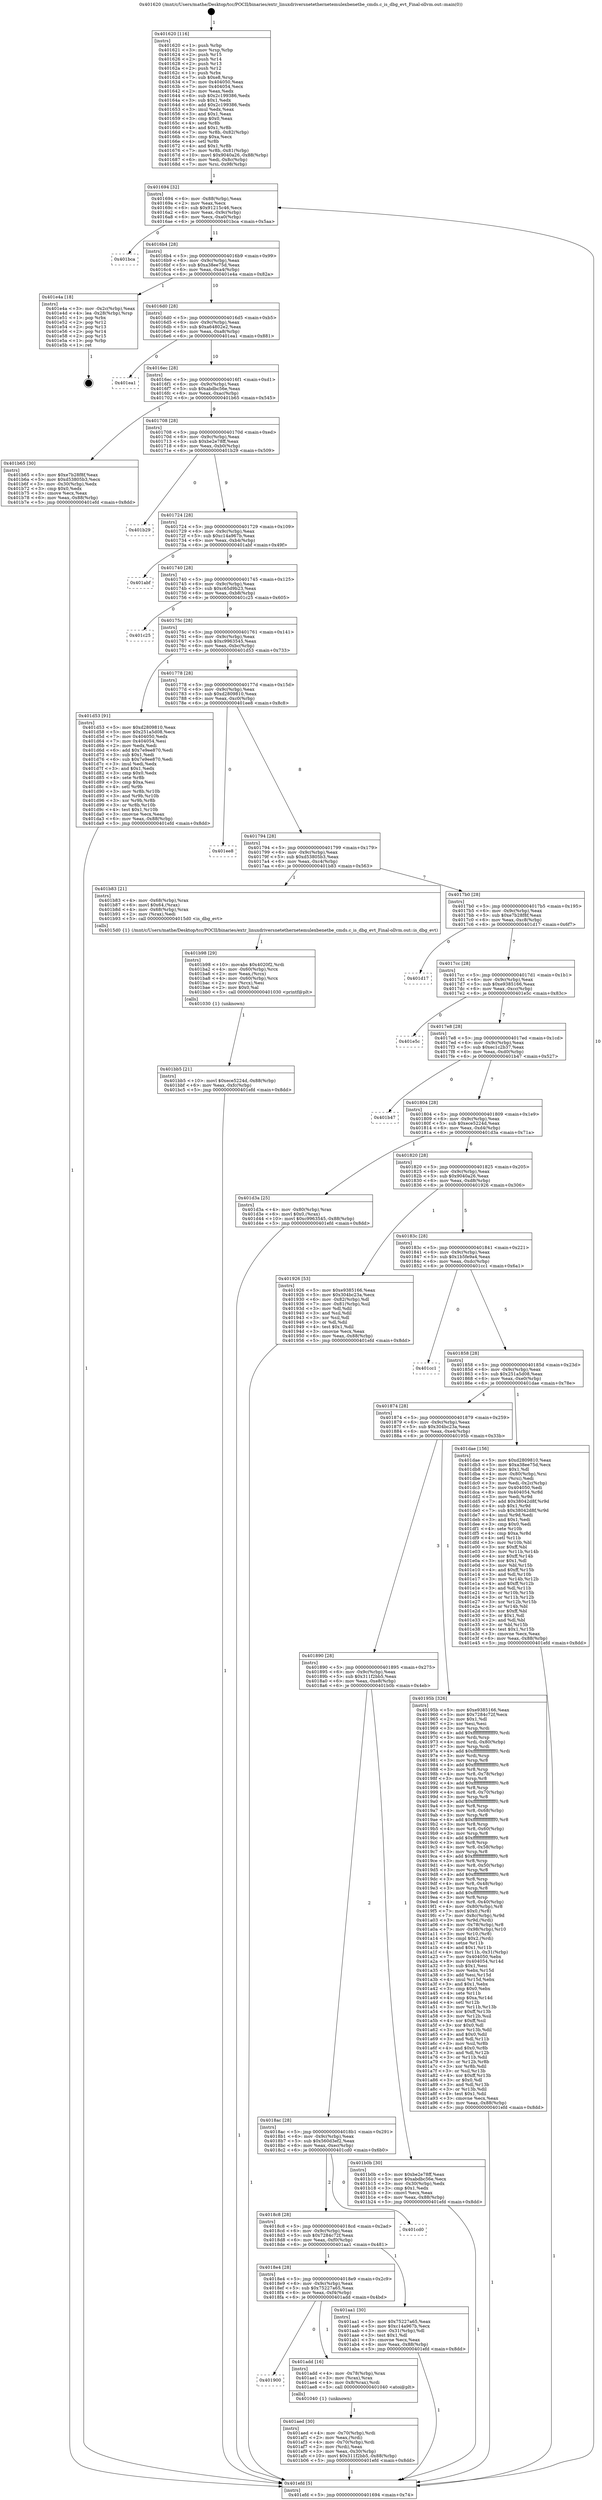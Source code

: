 digraph "0x401620" {
  label = "0x401620 (/mnt/c/Users/mathe/Desktop/tcc/POCII/binaries/extr_linuxdriversnetethernetemulexbenetbe_cmds.c_is_dbg_evt_Final-ollvm.out::main(0))"
  labelloc = "t"
  node[shape=record]

  Entry [label="",width=0.3,height=0.3,shape=circle,fillcolor=black,style=filled]
  "0x401694" [label="{
     0x401694 [32]\l
     | [instrs]\l
     &nbsp;&nbsp;0x401694 \<+6\>: mov -0x88(%rbp),%eax\l
     &nbsp;&nbsp;0x40169a \<+2\>: mov %eax,%ecx\l
     &nbsp;&nbsp;0x40169c \<+6\>: sub $0x91215c46,%ecx\l
     &nbsp;&nbsp;0x4016a2 \<+6\>: mov %eax,-0x9c(%rbp)\l
     &nbsp;&nbsp;0x4016a8 \<+6\>: mov %ecx,-0xa0(%rbp)\l
     &nbsp;&nbsp;0x4016ae \<+6\>: je 0000000000401bca \<main+0x5aa\>\l
  }"]
  "0x401bca" [label="{
     0x401bca\l
  }", style=dashed]
  "0x4016b4" [label="{
     0x4016b4 [28]\l
     | [instrs]\l
     &nbsp;&nbsp;0x4016b4 \<+5\>: jmp 00000000004016b9 \<main+0x99\>\l
     &nbsp;&nbsp;0x4016b9 \<+6\>: mov -0x9c(%rbp),%eax\l
     &nbsp;&nbsp;0x4016bf \<+5\>: sub $0xa38ee75d,%eax\l
     &nbsp;&nbsp;0x4016c4 \<+6\>: mov %eax,-0xa4(%rbp)\l
     &nbsp;&nbsp;0x4016ca \<+6\>: je 0000000000401e4a \<main+0x82a\>\l
  }"]
  Exit [label="",width=0.3,height=0.3,shape=circle,fillcolor=black,style=filled,peripheries=2]
  "0x401e4a" [label="{
     0x401e4a [18]\l
     | [instrs]\l
     &nbsp;&nbsp;0x401e4a \<+3\>: mov -0x2c(%rbp),%eax\l
     &nbsp;&nbsp;0x401e4d \<+4\>: lea -0x28(%rbp),%rsp\l
     &nbsp;&nbsp;0x401e51 \<+1\>: pop %rbx\l
     &nbsp;&nbsp;0x401e52 \<+2\>: pop %r12\l
     &nbsp;&nbsp;0x401e54 \<+2\>: pop %r13\l
     &nbsp;&nbsp;0x401e56 \<+2\>: pop %r14\l
     &nbsp;&nbsp;0x401e58 \<+2\>: pop %r15\l
     &nbsp;&nbsp;0x401e5a \<+1\>: pop %rbp\l
     &nbsp;&nbsp;0x401e5b \<+1\>: ret\l
  }"]
  "0x4016d0" [label="{
     0x4016d0 [28]\l
     | [instrs]\l
     &nbsp;&nbsp;0x4016d0 \<+5\>: jmp 00000000004016d5 \<main+0xb5\>\l
     &nbsp;&nbsp;0x4016d5 \<+6\>: mov -0x9c(%rbp),%eax\l
     &nbsp;&nbsp;0x4016db \<+5\>: sub $0xa64802e2,%eax\l
     &nbsp;&nbsp;0x4016e0 \<+6\>: mov %eax,-0xa8(%rbp)\l
     &nbsp;&nbsp;0x4016e6 \<+6\>: je 0000000000401ea1 \<main+0x881\>\l
  }"]
  "0x401bb5" [label="{
     0x401bb5 [21]\l
     | [instrs]\l
     &nbsp;&nbsp;0x401bb5 \<+10\>: movl $0xece5224d,-0x88(%rbp)\l
     &nbsp;&nbsp;0x401bbf \<+6\>: mov %eax,-0xfc(%rbp)\l
     &nbsp;&nbsp;0x401bc5 \<+5\>: jmp 0000000000401efd \<main+0x8dd\>\l
  }"]
  "0x401ea1" [label="{
     0x401ea1\l
  }", style=dashed]
  "0x4016ec" [label="{
     0x4016ec [28]\l
     | [instrs]\l
     &nbsp;&nbsp;0x4016ec \<+5\>: jmp 00000000004016f1 \<main+0xd1\>\l
     &nbsp;&nbsp;0x4016f1 \<+6\>: mov -0x9c(%rbp),%eax\l
     &nbsp;&nbsp;0x4016f7 \<+5\>: sub $0xabdbc56e,%eax\l
     &nbsp;&nbsp;0x4016fc \<+6\>: mov %eax,-0xac(%rbp)\l
     &nbsp;&nbsp;0x401702 \<+6\>: je 0000000000401b65 \<main+0x545\>\l
  }"]
  "0x401b98" [label="{
     0x401b98 [29]\l
     | [instrs]\l
     &nbsp;&nbsp;0x401b98 \<+10\>: movabs $0x4020f2,%rdi\l
     &nbsp;&nbsp;0x401ba2 \<+4\>: mov -0x60(%rbp),%rcx\l
     &nbsp;&nbsp;0x401ba6 \<+2\>: mov %eax,(%rcx)\l
     &nbsp;&nbsp;0x401ba8 \<+4\>: mov -0x60(%rbp),%rcx\l
     &nbsp;&nbsp;0x401bac \<+2\>: mov (%rcx),%esi\l
     &nbsp;&nbsp;0x401bae \<+2\>: mov $0x0,%al\l
     &nbsp;&nbsp;0x401bb0 \<+5\>: call 0000000000401030 \<printf@plt\>\l
     | [calls]\l
     &nbsp;&nbsp;0x401030 \{1\} (unknown)\l
  }"]
  "0x401b65" [label="{
     0x401b65 [30]\l
     | [instrs]\l
     &nbsp;&nbsp;0x401b65 \<+5\>: mov $0xe7b28f8f,%eax\l
     &nbsp;&nbsp;0x401b6a \<+5\>: mov $0xd53805b3,%ecx\l
     &nbsp;&nbsp;0x401b6f \<+3\>: mov -0x30(%rbp),%edx\l
     &nbsp;&nbsp;0x401b72 \<+3\>: cmp $0x0,%edx\l
     &nbsp;&nbsp;0x401b75 \<+3\>: cmove %ecx,%eax\l
     &nbsp;&nbsp;0x401b78 \<+6\>: mov %eax,-0x88(%rbp)\l
     &nbsp;&nbsp;0x401b7e \<+5\>: jmp 0000000000401efd \<main+0x8dd\>\l
  }"]
  "0x401708" [label="{
     0x401708 [28]\l
     | [instrs]\l
     &nbsp;&nbsp;0x401708 \<+5\>: jmp 000000000040170d \<main+0xed\>\l
     &nbsp;&nbsp;0x40170d \<+6\>: mov -0x9c(%rbp),%eax\l
     &nbsp;&nbsp;0x401713 \<+5\>: sub $0xbe2e78ff,%eax\l
     &nbsp;&nbsp;0x401718 \<+6\>: mov %eax,-0xb0(%rbp)\l
     &nbsp;&nbsp;0x40171e \<+6\>: je 0000000000401b29 \<main+0x509\>\l
  }"]
  "0x401aed" [label="{
     0x401aed [30]\l
     | [instrs]\l
     &nbsp;&nbsp;0x401aed \<+4\>: mov -0x70(%rbp),%rdi\l
     &nbsp;&nbsp;0x401af1 \<+2\>: mov %eax,(%rdi)\l
     &nbsp;&nbsp;0x401af3 \<+4\>: mov -0x70(%rbp),%rdi\l
     &nbsp;&nbsp;0x401af7 \<+2\>: mov (%rdi),%eax\l
     &nbsp;&nbsp;0x401af9 \<+3\>: mov %eax,-0x30(%rbp)\l
     &nbsp;&nbsp;0x401afc \<+10\>: movl $0x311f2bb5,-0x88(%rbp)\l
     &nbsp;&nbsp;0x401b06 \<+5\>: jmp 0000000000401efd \<main+0x8dd\>\l
  }"]
  "0x401b29" [label="{
     0x401b29\l
  }", style=dashed]
  "0x401724" [label="{
     0x401724 [28]\l
     | [instrs]\l
     &nbsp;&nbsp;0x401724 \<+5\>: jmp 0000000000401729 \<main+0x109\>\l
     &nbsp;&nbsp;0x401729 \<+6\>: mov -0x9c(%rbp),%eax\l
     &nbsp;&nbsp;0x40172f \<+5\>: sub $0xc14a967b,%eax\l
     &nbsp;&nbsp;0x401734 \<+6\>: mov %eax,-0xb4(%rbp)\l
     &nbsp;&nbsp;0x40173a \<+6\>: je 0000000000401abf \<main+0x49f\>\l
  }"]
  "0x401900" [label="{
     0x401900\l
  }", style=dashed]
  "0x401abf" [label="{
     0x401abf\l
  }", style=dashed]
  "0x401740" [label="{
     0x401740 [28]\l
     | [instrs]\l
     &nbsp;&nbsp;0x401740 \<+5\>: jmp 0000000000401745 \<main+0x125\>\l
     &nbsp;&nbsp;0x401745 \<+6\>: mov -0x9c(%rbp),%eax\l
     &nbsp;&nbsp;0x40174b \<+5\>: sub $0xc65d9b23,%eax\l
     &nbsp;&nbsp;0x401750 \<+6\>: mov %eax,-0xb8(%rbp)\l
     &nbsp;&nbsp;0x401756 \<+6\>: je 0000000000401c25 \<main+0x605\>\l
  }"]
  "0x401add" [label="{
     0x401add [16]\l
     | [instrs]\l
     &nbsp;&nbsp;0x401add \<+4\>: mov -0x78(%rbp),%rax\l
     &nbsp;&nbsp;0x401ae1 \<+3\>: mov (%rax),%rax\l
     &nbsp;&nbsp;0x401ae4 \<+4\>: mov 0x8(%rax),%rdi\l
     &nbsp;&nbsp;0x401ae8 \<+5\>: call 0000000000401040 \<atoi@plt\>\l
     | [calls]\l
     &nbsp;&nbsp;0x401040 \{1\} (unknown)\l
  }"]
  "0x401c25" [label="{
     0x401c25\l
  }", style=dashed]
  "0x40175c" [label="{
     0x40175c [28]\l
     | [instrs]\l
     &nbsp;&nbsp;0x40175c \<+5\>: jmp 0000000000401761 \<main+0x141\>\l
     &nbsp;&nbsp;0x401761 \<+6\>: mov -0x9c(%rbp),%eax\l
     &nbsp;&nbsp;0x401767 \<+5\>: sub $0xc9963545,%eax\l
     &nbsp;&nbsp;0x40176c \<+6\>: mov %eax,-0xbc(%rbp)\l
     &nbsp;&nbsp;0x401772 \<+6\>: je 0000000000401d53 \<main+0x733\>\l
  }"]
  "0x4018e4" [label="{
     0x4018e4 [28]\l
     | [instrs]\l
     &nbsp;&nbsp;0x4018e4 \<+5\>: jmp 00000000004018e9 \<main+0x2c9\>\l
     &nbsp;&nbsp;0x4018e9 \<+6\>: mov -0x9c(%rbp),%eax\l
     &nbsp;&nbsp;0x4018ef \<+5\>: sub $0x75227a65,%eax\l
     &nbsp;&nbsp;0x4018f4 \<+6\>: mov %eax,-0xf4(%rbp)\l
     &nbsp;&nbsp;0x4018fa \<+6\>: je 0000000000401add \<main+0x4bd\>\l
  }"]
  "0x401d53" [label="{
     0x401d53 [91]\l
     | [instrs]\l
     &nbsp;&nbsp;0x401d53 \<+5\>: mov $0xd2809810,%eax\l
     &nbsp;&nbsp;0x401d58 \<+5\>: mov $0x251a5d08,%ecx\l
     &nbsp;&nbsp;0x401d5d \<+7\>: mov 0x404050,%edx\l
     &nbsp;&nbsp;0x401d64 \<+7\>: mov 0x404054,%esi\l
     &nbsp;&nbsp;0x401d6b \<+2\>: mov %edx,%edi\l
     &nbsp;&nbsp;0x401d6d \<+6\>: add $0x7e9ee870,%edi\l
     &nbsp;&nbsp;0x401d73 \<+3\>: sub $0x1,%edi\l
     &nbsp;&nbsp;0x401d76 \<+6\>: sub $0x7e9ee870,%edi\l
     &nbsp;&nbsp;0x401d7c \<+3\>: imul %edi,%edx\l
     &nbsp;&nbsp;0x401d7f \<+3\>: and $0x1,%edx\l
     &nbsp;&nbsp;0x401d82 \<+3\>: cmp $0x0,%edx\l
     &nbsp;&nbsp;0x401d85 \<+4\>: sete %r8b\l
     &nbsp;&nbsp;0x401d89 \<+3\>: cmp $0xa,%esi\l
     &nbsp;&nbsp;0x401d8c \<+4\>: setl %r9b\l
     &nbsp;&nbsp;0x401d90 \<+3\>: mov %r8b,%r10b\l
     &nbsp;&nbsp;0x401d93 \<+3\>: and %r9b,%r10b\l
     &nbsp;&nbsp;0x401d96 \<+3\>: xor %r9b,%r8b\l
     &nbsp;&nbsp;0x401d99 \<+3\>: or %r8b,%r10b\l
     &nbsp;&nbsp;0x401d9c \<+4\>: test $0x1,%r10b\l
     &nbsp;&nbsp;0x401da0 \<+3\>: cmovne %ecx,%eax\l
     &nbsp;&nbsp;0x401da3 \<+6\>: mov %eax,-0x88(%rbp)\l
     &nbsp;&nbsp;0x401da9 \<+5\>: jmp 0000000000401efd \<main+0x8dd\>\l
  }"]
  "0x401778" [label="{
     0x401778 [28]\l
     | [instrs]\l
     &nbsp;&nbsp;0x401778 \<+5\>: jmp 000000000040177d \<main+0x15d\>\l
     &nbsp;&nbsp;0x40177d \<+6\>: mov -0x9c(%rbp),%eax\l
     &nbsp;&nbsp;0x401783 \<+5\>: sub $0xd2809810,%eax\l
     &nbsp;&nbsp;0x401788 \<+6\>: mov %eax,-0xc0(%rbp)\l
     &nbsp;&nbsp;0x40178e \<+6\>: je 0000000000401ee8 \<main+0x8c8\>\l
  }"]
  "0x401aa1" [label="{
     0x401aa1 [30]\l
     | [instrs]\l
     &nbsp;&nbsp;0x401aa1 \<+5\>: mov $0x75227a65,%eax\l
     &nbsp;&nbsp;0x401aa6 \<+5\>: mov $0xc14a967b,%ecx\l
     &nbsp;&nbsp;0x401aab \<+3\>: mov -0x31(%rbp),%dl\l
     &nbsp;&nbsp;0x401aae \<+3\>: test $0x1,%dl\l
     &nbsp;&nbsp;0x401ab1 \<+3\>: cmovne %ecx,%eax\l
     &nbsp;&nbsp;0x401ab4 \<+6\>: mov %eax,-0x88(%rbp)\l
     &nbsp;&nbsp;0x401aba \<+5\>: jmp 0000000000401efd \<main+0x8dd\>\l
  }"]
  "0x401ee8" [label="{
     0x401ee8\l
  }", style=dashed]
  "0x401794" [label="{
     0x401794 [28]\l
     | [instrs]\l
     &nbsp;&nbsp;0x401794 \<+5\>: jmp 0000000000401799 \<main+0x179\>\l
     &nbsp;&nbsp;0x401799 \<+6\>: mov -0x9c(%rbp),%eax\l
     &nbsp;&nbsp;0x40179f \<+5\>: sub $0xd53805b3,%eax\l
     &nbsp;&nbsp;0x4017a4 \<+6\>: mov %eax,-0xc4(%rbp)\l
     &nbsp;&nbsp;0x4017aa \<+6\>: je 0000000000401b83 \<main+0x563\>\l
  }"]
  "0x4018c8" [label="{
     0x4018c8 [28]\l
     | [instrs]\l
     &nbsp;&nbsp;0x4018c8 \<+5\>: jmp 00000000004018cd \<main+0x2ad\>\l
     &nbsp;&nbsp;0x4018cd \<+6\>: mov -0x9c(%rbp),%eax\l
     &nbsp;&nbsp;0x4018d3 \<+5\>: sub $0x7284c72f,%eax\l
     &nbsp;&nbsp;0x4018d8 \<+6\>: mov %eax,-0xf0(%rbp)\l
     &nbsp;&nbsp;0x4018de \<+6\>: je 0000000000401aa1 \<main+0x481\>\l
  }"]
  "0x401b83" [label="{
     0x401b83 [21]\l
     | [instrs]\l
     &nbsp;&nbsp;0x401b83 \<+4\>: mov -0x68(%rbp),%rax\l
     &nbsp;&nbsp;0x401b87 \<+6\>: movl $0x64,(%rax)\l
     &nbsp;&nbsp;0x401b8d \<+4\>: mov -0x68(%rbp),%rax\l
     &nbsp;&nbsp;0x401b91 \<+2\>: mov (%rax),%edi\l
     &nbsp;&nbsp;0x401b93 \<+5\>: call 00000000004015d0 \<is_dbg_evt\>\l
     | [calls]\l
     &nbsp;&nbsp;0x4015d0 \{1\} (/mnt/c/Users/mathe/Desktop/tcc/POCII/binaries/extr_linuxdriversnetethernetemulexbenetbe_cmds.c_is_dbg_evt_Final-ollvm.out::is_dbg_evt)\l
  }"]
  "0x4017b0" [label="{
     0x4017b0 [28]\l
     | [instrs]\l
     &nbsp;&nbsp;0x4017b0 \<+5\>: jmp 00000000004017b5 \<main+0x195\>\l
     &nbsp;&nbsp;0x4017b5 \<+6\>: mov -0x9c(%rbp),%eax\l
     &nbsp;&nbsp;0x4017bb \<+5\>: sub $0xe7b28f8f,%eax\l
     &nbsp;&nbsp;0x4017c0 \<+6\>: mov %eax,-0xc8(%rbp)\l
     &nbsp;&nbsp;0x4017c6 \<+6\>: je 0000000000401d17 \<main+0x6f7\>\l
  }"]
  "0x401cd0" [label="{
     0x401cd0\l
  }", style=dashed]
  "0x401d17" [label="{
     0x401d17\l
  }", style=dashed]
  "0x4017cc" [label="{
     0x4017cc [28]\l
     | [instrs]\l
     &nbsp;&nbsp;0x4017cc \<+5\>: jmp 00000000004017d1 \<main+0x1b1\>\l
     &nbsp;&nbsp;0x4017d1 \<+6\>: mov -0x9c(%rbp),%eax\l
     &nbsp;&nbsp;0x4017d7 \<+5\>: sub $0xe9385166,%eax\l
     &nbsp;&nbsp;0x4017dc \<+6\>: mov %eax,-0xcc(%rbp)\l
     &nbsp;&nbsp;0x4017e2 \<+6\>: je 0000000000401e5c \<main+0x83c\>\l
  }"]
  "0x4018ac" [label="{
     0x4018ac [28]\l
     | [instrs]\l
     &nbsp;&nbsp;0x4018ac \<+5\>: jmp 00000000004018b1 \<main+0x291\>\l
     &nbsp;&nbsp;0x4018b1 \<+6\>: mov -0x9c(%rbp),%eax\l
     &nbsp;&nbsp;0x4018b7 \<+5\>: sub $0x560d3ef2,%eax\l
     &nbsp;&nbsp;0x4018bc \<+6\>: mov %eax,-0xec(%rbp)\l
     &nbsp;&nbsp;0x4018c2 \<+6\>: je 0000000000401cd0 \<main+0x6b0\>\l
  }"]
  "0x401e5c" [label="{
     0x401e5c\l
  }", style=dashed]
  "0x4017e8" [label="{
     0x4017e8 [28]\l
     | [instrs]\l
     &nbsp;&nbsp;0x4017e8 \<+5\>: jmp 00000000004017ed \<main+0x1cd\>\l
     &nbsp;&nbsp;0x4017ed \<+6\>: mov -0x9c(%rbp),%eax\l
     &nbsp;&nbsp;0x4017f3 \<+5\>: sub $0xec1c2b37,%eax\l
     &nbsp;&nbsp;0x4017f8 \<+6\>: mov %eax,-0xd0(%rbp)\l
     &nbsp;&nbsp;0x4017fe \<+6\>: je 0000000000401b47 \<main+0x527\>\l
  }"]
  "0x401b0b" [label="{
     0x401b0b [30]\l
     | [instrs]\l
     &nbsp;&nbsp;0x401b0b \<+5\>: mov $0xbe2e78ff,%eax\l
     &nbsp;&nbsp;0x401b10 \<+5\>: mov $0xabdbc56e,%ecx\l
     &nbsp;&nbsp;0x401b15 \<+3\>: mov -0x30(%rbp),%edx\l
     &nbsp;&nbsp;0x401b18 \<+3\>: cmp $0x1,%edx\l
     &nbsp;&nbsp;0x401b1b \<+3\>: cmovl %ecx,%eax\l
     &nbsp;&nbsp;0x401b1e \<+6\>: mov %eax,-0x88(%rbp)\l
     &nbsp;&nbsp;0x401b24 \<+5\>: jmp 0000000000401efd \<main+0x8dd\>\l
  }"]
  "0x401b47" [label="{
     0x401b47\l
  }", style=dashed]
  "0x401804" [label="{
     0x401804 [28]\l
     | [instrs]\l
     &nbsp;&nbsp;0x401804 \<+5\>: jmp 0000000000401809 \<main+0x1e9\>\l
     &nbsp;&nbsp;0x401809 \<+6\>: mov -0x9c(%rbp),%eax\l
     &nbsp;&nbsp;0x40180f \<+5\>: sub $0xece5224d,%eax\l
     &nbsp;&nbsp;0x401814 \<+6\>: mov %eax,-0xd4(%rbp)\l
     &nbsp;&nbsp;0x40181a \<+6\>: je 0000000000401d3a \<main+0x71a\>\l
  }"]
  "0x401890" [label="{
     0x401890 [28]\l
     | [instrs]\l
     &nbsp;&nbsp;0x401890 \<+5\>: jmp 0000000000401895 \<main+0x275\>\l
     &nbsp;&nbsp;0x401895 \<+6\>: mov -0x9c(%rbp),%eax\l
     &nbsp;&nbsp;0x40189b \<+5\>: sub $0x311f2bb5,%eax\l
     &nbsp;&nbsp;0x4018a0 \<+6\>: mov %eax,-0xe8(%rbp)\l
     &nbsp;&nbsp;0x4018a6 \<+6\>: je 0000000000401b0b \<main+0x4eb\>\l
  }"]
  "0x401d3a" [label="{
     0x401d3a [25]\l
     | [instrs]\l
     &nbsp;&nbsp;0x401d3a \<+4\>: mov -0x80(%rbp),%rax\l
     &nbsp;&nbsp;0x401d3e \<+6\>: movl $0x0,(%rax)\l
     &nbsp;&nbsp;0x401d44 \<+10\>: movl $0xc9963545,-0x88(%rbp)\l
     &nbsp;&nbsp;0x401d4e \<+5\>: jmp 0000000000401efd \<main+0x8dd\>\l
  }"]
  "0x401820" [label="{
     0x401820 [28]\l
     | [instrs]\l
     &nbsp;&nbsp;0x401820 \<+5\>: jmp 0000000000401825 \<main+0x205\>\l
     &nbsp;&nbsp;0x401825 \<+6\>: mov -0x9c(%rbp),%eax\l
     &nbsp;&nbsp;0x40182b \<+5\>: sub $0x9040a26,%eax\l
     &nbsp;&nbsp;0x401830 \<+6\>: mov %eax,-0xd8(%rbp)\l
     &nbsp;&nbsp;0x401836 \<+6\>: je 0000000000401926 \<main+0x306\>\l
  }"]
  "0x40195b" [label="{
     0x40195b [326]\l
     | [instrs]\l
     &nbsp;&nbsp;0x40195b \<+5\>: mov $0xe9385166,%eax\l
     &nbsp;&nbsp;0x401960 \<+5\>: mov $0x7284c72f,%ecx\l
     &nbsp;&nbsp;0x401965 \<+2\>: mov $0x1,%dl\l
     &nbsp;&nbsp;0x401967 \<+2\>: xor %esi,%esi\l
     &nbsp;&nbsp;0x401969 \<+3\>: mov %rsp,%rdi\l
     &nbsp;&nbsp;0x40196c \<+4\>: add $0xfffffffffffffff0,%rdi\l
     &nbsp;&nbsp;0x401970 \<+3\>: mov %rdi,%rsp\l
     &nbsp;&nbsp;0x401973 \<+4\>: mov %rdi,-0x80(%rbp)\l
     &nbsp;&nbsp;0x401977 \<+3\>: mov %rsp,%rdi\l
     &nbsp;&nbsp;0x40197a \<+4\>: add $0xfffffffffffffff0,%rdi\l
     &nbsp;&nbsp;0x40197e \<+3\>: mov %rdi,%rsp\l
     &nbsp;&nbsp;0x401981 \<+3\>: mov %rsp,%r8\l
     &nbsp;&nbsp;0x401984 \<+4\>: add $0xfffffffffffffff0,%r8\l
     &nbsp;&nbsp;0x401988 \<+3\>: mov %r8,%rsp\l
     &nbsp;&nbsp;0x40198b \<+4\>: mov %r8,-0x78(%rbp)\l
     &nbsp;&nbsp;0x40198f \<+3\>: mov %rsp,%r8\l
     &nbsp;&nbsp;0x401992 \<+4\>: add $0xfffffffffffffff0,%r8\l
     &nbsp;&nbsp;0x401996 \<+3\>: mov %r8,%rsp\l
     &nbsp;&nbsp;0x401999 \<+4\>: mov %r8,-0x70(%rbp)\l
     &nbsp;&nbsp;0x40199d \<+3\>: mov %rsp,%r8\l
     &nbsp;&nbsp;0x4019a0 \<+4\>: add $0xfffffffffffffff0,%r8\l
     &nbsp;&nbsp;0x4019a4 \<+3\>: mov %r8,%rsp\l
     &nbsp;&nbsp;0x4019a7 \<+4\>: mov %r8,-0x68(%rbp)\l
     &nbsp;&nbsp;0x4019ab \<+3\>: mov %rsp,%r8\l
     &nbsp;&nbsp;0x4019ae \<+4\>: add $0xfffffffffffffff0,%r8\l
     &nbsp;&nbsp;0x4019b2 \<+3\>: mov %r8,%rsp\l
     &nbsp;&nbsp;0x4019b5 \<+4\>: mov %r8,-0x60(%rbp)\l
     &nbsp;&nbsp;0x4019b9 \<+3\>: mov %rsp,%r8\l
     &nbsp;&nbsp;0x4019bc \<+4\>: add $0xfffffffffffffff0,%r8\l
     &nbsp;&nbsp;0x4019c0 \<+3\>: mov %r8,%rsp\l
     &nbsp;&nbsp;0x4019c3 \<+4\>: mov %r8,-0x58(%rbp)\l
     &nbsp;&nbsp;0x4019c7 \<+3\>: mov %rsp,%r8\l
     &nbsp;&nbsp;0x4019ca \<+4\>: add $0xfffffffffffffff0,%r8\l
     &nbsp;&nbsp;0x4019ce \<+3\>: mov %r8,%rsp\l
     &nbsp;&nbsp;0x4019d1 \<+4\>: mov %r8,-0x50(%rbp)\l
     &nbsp;&nbsp;0x4019d5 \<+3\>: mov %rsp,%r8\l
     &nbsp;&nbsp;0x4019d8 \<+4\>: add $0xfffffffffffffff0,%r8\l
     &nbsp;&nbsp;0x4019dc \<+3\>: mov %r8,%rsp\l
     &nbsp;&nbsp;0x4019df \<+4\>: mov %r8,-0x48(%rbp)\l
     &nbsp;&nbsp;0x4019e3 \<+3\>: mov %rsp,%r8\l
     &nbsp;&nbsp;0x4019e6 \<+4\>: add $0xfffffffffffffff0,%r8\l
     &nbsp;&nbsp;0x4019ea \<+3\>: mov %r8,%rsp\l
     &nbsp;&nbsp;0x4019ed \<+4\>: mov %r8,-0x40(%rbp)\l
     &nbsp;&nbsp;0x4019f1 \<+4\>: mov -0x80(%rbp),%r8\l
     &nbsp;&nbsp;0x4019f5 \<+7\>: movl $0x0,(%r8)\l
     &nbsp;&nbsp;0x4019fc \<+7\>: mov -0x8c(%rbp),%r9d\l
     &nbsp;&nbsp;0x401a03 \<+3\>: mov %r9d,(%rdi)\l
     &nbsp;&nbsp;0x401a06 \<+4\>: mov -0x78(%rbp),%r8\l
     &nbsp;&nbsp;0x401a0a \<+7\>: mov -0x98(%rbp),%r10\l
     &nbsp;&nbsp;0x401a11 \<+3\>: mov %r10,(%r8)\l
     &nbsp;&nbsp;0x401a14 \<+3\>: cmpl $0x2,(%rdi)\l
     &nbsp;&nbsp;0x401a17 \<+4\>: setne %r11b\l
     &nbsp;&nbsp;0x401a1b \<+4\>: and $0x1,%r11b\l
     &nbsp;&nbsp;0x401a1f \<+4\>: mov %r11b,-0x31(%rbp)\l
     &nbsp;&nbsp;0x401a23 \<+7\>: mov 0x404050,%ebx\l
     &nbsp;&nbsp;0x401a2a \<+8\>: mov 0x404054,%r14d\l
     &nbsp;&nbsp;0x401a32 \<+3\>: sub $0x1,%esi\l
     &nbsp;&nbsp;0x401a35 \<+3\>: mov %ebx,%r15d\l
     &nbsp;&nbsp;0x401a38 \<+3\>: add %esi,%r15d\l
     &nbsp;&nbsp;0x401a3b \<+4\>: imul %r15d,%ebx\l
     &nbsp;&nbsp;0x401a3f \<+3\>: and $0x1,%ebx\l
     &nbsp;&nbsp;0x401a42 \<+3\>: cmp $0x0,%ebx\l
     &nbsp;&nbsp;0x401a45 \<+4\>: sete %r11b\l
     &nbsp;&nbsp;0x401a49 \<+4\>: cmp $0xa,%r14d\l
     &nbsp;&nbsp;0x401a4d \<+4\>: setl %r12b\l
     &nbsp;&nbsp;0x401a51 \<+3\>: mov %r11b,%r13b\l
     &nbsp;&nbsp;0x401a54 \<+4\>: xor $0xff,%r13b\l
     &nbsp;&nbsp;0x401a58 \<+3\>: mov %r12b,%sil\l
     &nbsp;&nbsp;0x401a5b \<+4\>: xor $0xff,%sil\l
     &nbsp;&nbsp;0x401a5f \<+3\>: xor $0x0,%dl\l
     &nbsp;&nbsp;0x401a62 \<+3\>: mov %r13b,%dil\l
     &nbsp;&nbsp;0x401a65 \<+4\>: and $0x0,%dil\l
     &nbsp;&nbsp;0x401a69 \<+3\>: and %dl,%r11b\l
     &nbsp;&nbsp;0x401a6c \<+3\>: mov %sil,%r8b\l
     &nbsp;&nbsp;0x401a6f \<+4\>: and $0x0,%r8b\l
     &nbsp;&nbsp;0x401a73 \<+3\>: and %dl,%r12b\l
     &nbsp;&nbsp;0x401a76 \<+3\>: or %r11b,%dil\l
     &nbsp;&nbsp;0x401a79 \<+3\>: or %r12b,%r8b\l
     &nbsp;&nbsp;0x401a7c \<+3\>: xor %r8b,%dil\l
     &nbsp;&nbsp;0x401a7f \<+3\>: or %sil,%r13b\l
     &nbsp;&nbsp;0x401a82 \<+4\>: xor $0xff,%r13b\l
     &nbsp;&nbsp;0x401a86 \<+3\>: or $0x0,%dl\l
     &nbsp;&nbsp;0x401a89 \<+3\>: and %dl,%r13b\l
     &nbsp;&nbsp;0x401a8c \<+3\>: or %r13b,%dil\l
     &nbsp;&nbsp;0x401a8f \<+4\>: test $0x1,%dil\l
     &nbsp;&nbsp;0x401a93 \<+3\>: cmovne %ecx,%eax\l
     &nbsp;&nbsp;0x401a96 \<+6\>: mov %eax,-0x88(%rbp)\l
     &nbsp;&nbsp;0x401a9c \<+5\>: jmp 0000000000401efd \<main+0x8dd\>\l
  }"]
  "0x401926" [label="{
     0x401926 [53]\l
     | [instrs]\l
     &nbsp;&nbsp;0x401926 \<+5\>: mov $0xe9385166,%eax\l
     &nbsp;&nbsp;0x40192b \<+5\>: mov $0x304bc23a,%ecx\l
     &nbsp;&nbsp;0x401930 \<+6\>: mov -0x82(%rbp),%dl\l
     &nbsp;&nbsp;0x401936 \<+7\>: mov -0x81(%rbp),%sil\l
     &nbsp;&nbsp;0x40193d \<+3\>: mov %dl,%dil\l
     &nbsp;&nbsp;0x401940 \<+3\>: and %sil,%dil\l
     &nbsp;&nbsp;0x401943 \<+3\>: xor %sil,%dl\l
     &nbsp;&nbsp;0x401946 \<+3\>: or %dl,%dil\l
     &nbsp;&nbsp;0x401949 \<+4\>: test $0x1,%dil\l
     &nbsp;&nbsp;0x40194d \<+3\>: cmovne %ecx,%eax\l
     &nbsp;&nbsp;0x401950 \<+6\>: mov %eax,-0x88(%rbp)\l
     &nbsp;&nbsp;0x401956 \<+5\>: jmp 0000000000401efd \<main+0x8dd\>\l
  }"]
  "0x40183c" [label="{
     0x40183c [28]\l
     | [instrs]\l
     &nbsp;&nbsp;0x40183c \<+5\>: jmp 0000000000401841 \<main+0x221\>\l
     &nbsp;&nbsp;0x401841 \<+6\>: mov -0x9c(%rbp),%eax\l
     &nbsp;&nbsp;0x401847 \<+5\>: sub $0x1b5fe9a4,%eax\l
     &nbsp;&nbsp;0x40184c \<+6\>: mov %eax,-0xdc(%rbp)\l
     &nbsp;&nbsp;0x401852 \<+6\>: je 0000000000401cc1 \<main+0x6a1\>\l
  }"]
  "0x401efd" [label="{
     0x401efd [5]\l
     | [instrs]\l
     &nbsp;&nbsp;0x401efd \<+5\>: jmp 0000000000401694 \<main+0x74\>\l
  }"]
  "0x401620" [label="{
     0x401620 [116]\l
     | [instrs]\l
     &nbsp;&nbsp;0x401620 \<+1\>: push %rbp\l
     &nbsp;&nbsp;0x401621 \<+3\>: mov %rsp,%rbp\l
     &nbsp;&nbsp;0x401624 \<+2\>: push %r15\l
     &nbsp;&nbsp;0x401626 \<+2\>: push %r14\l
     &nbsp;&nbsp;0x401628 \<+2\>: push %r13\l
     &nbsp;&nbsp;0x40162a \<+2\>: push %r12\l
     &nbsp;&nbsp;0x40162c \<+1\>: push %rbx\l
     &nbsp;&nbsp;0x40162d \<+7\>: sub $0xe8,%rsp\l
     &nbsp;&nbsp;0x401634 \<+7\>: mov 0x404050,%eax\l
     &nbsp;&nbsp;0x40163b \<+7\>: mov 0x404054,%ecx\l
     &nbsp;&nbsp;0x401642 \<+2\>: mov %eax,%edx\l
     &nbsp;&nbsp;0x401644 \<+6\>: sub $0x2c199386,%edx\l
     &nbsp;&nbsp;0x40164a \<+3\>: sub $0x1,%edx\l
     &nbsp;&nbsp;0x40164d \<+6\>: add $0x2c199386,%edx\l
     &nbsp;&nbsp;0x401653 \<+3\>: imul %edx,%eax\l
     &nbsp;&nbsp;0x401656 \<+3\>: and $0x1,%eax\l
     &nbsp;&nbsp;0x401659 \<+3\>: cmp $0x0,%eax\l
     &nbsp;&nbsp;0x40165c \<+4\>: sete %r8b\l
     &nbsp;&nbsp;0x401660 \<+4\>: and $0x1,%r8b\l
     &nbsp;&nbsp;0x401664 \<+7\>: mov %r8b,-0x82(%rbp)\l
     &nbsp;&nbsp;0x40166b \<+3\>: cmp $0xa,%ecx\l
     &nbsp;&nbsp;0x40166e \<+4\>: setl %r8b\l
     &nbsp;&nbsp;0x401672 \<+4\>: and $0x1,%r8b\l
     &nbsp;&nbsp;0x401676 \<+7\>: mov %r8b,-0x81(%rbp)\l
     &nbsp;&nbsp;0x40167d \<+10\>: movl $0x9040a26,-0x88(%rbp)\l
     &nbsp;&nbsp;0x401687 \<+6\>: mov %edi,-0x8c(%rbp)\l
     &nbsp;&nbsp;0x40168d \<+7\>: mov %rsi,-0x98(%rbp)\l
  }"]
  "0x401874" [label="{
     0x401874 [28]\l
     | [instrs]\l
     &nbsp;&nbsp;0x401874 \<+5\>: jmp 0000000000401879 \<main+0x259\>\l
     &nbsp;&nbsp;0x401879 \<+6\>: mov -0x9c(%rbp),%eax\l
     &nbsp;&nbsp;0x40187f \<+5\>: sub $0x304bc23a,%eax\l
     &nbsp;&nbsp;0x401884 \<+6\>: mov %eax,-0xe4(%rbp)\l
     &nbsp;&nbsp;0x40188a \<+6\>: je 000000000040195b \<main+0x33b\>\l
  }"]
  "0x401cc1" [label="{
     0x401cc1\l
  }", style=dashed]
  "0x401858" [label="{
     0x401858 [28]\l
     | [instrs]\l
     &nbsp;&nbsp;0x401858 \<+5\>: jmp 000000000040185d \<main+0x23d\>\l
     &nbsp;&nbsp;0x40185d \<+6\>: mov -0x9c(%rbp),%eax\l
     &nbsp;&nbsp;0x401863 \<+5\>: sub $0x251a5d08,%eax\l
     &nbsp;&nbsp;0x401868 \<+6\>: mov %eax,-0xe0(%rbp)\l
     &nbsp;&nbsp;0x40186e \<+6\>: je 0000000000401dae \<main+0x78e\>\l
  }"]
  "0x401dae" [label="{
     0x401dae [156]\l
     | [instrs]\l
     &nbsp;&nbsp;0x401dae \<+5\>: mov $0xd2809810,%eax\l
     &nbsp;&nbsp;0x401db3 \<+5\>: mov $0xa38ee75d,%ecx\l
     &nbsp;&nbsp;0x401db8 \<+2\>: mov $0x1,%dl\l
     &nbsp;&nbsp;0x401dba \<+4\>: mov -0x80(%rbp),%rsi\l
     &nbsp;&nbsp;0x401dbe \<+2\>: mov (%rsi),%edi\l
     &nbsp;&nbsp;0x401dc0 \<+3\>: mov %edi,-0x2c(%rbp)\l
     &nbsp;&nbsp;0x401dc3 \<+7\>: mov 0x404050,%edi\l
     &nbsp;&nbsp;0x401dca \<+8\>: mov 0x404054,%r8d\l
     &nbsp;&nbsp;0x401dd2 \<+3\>: mov %edi,%r9d\l
     &nbsp;&nbsp;0x401dd5 \<+7\>: add $0x38042d8f,%r9d\l
     &nbsp;&nbsp;0x401ddc \<+4\>: sub $0x1,%r9d\l
     &nbsp;&nbsp;0x401de0 \<+7\>: sub $0x38042d8f,%r9d\l
     &nbsp;&nbsp;0x401de7 \<+4\>: imul %r9d,%edi\l
     &nbsp;&nbsp;0x401deb \<+3\>: and $0x1,%edi\l
     &nbsp;&nbsp;0x401dee \<+3\>: cmp $0x0,%edi\l
     &nbsp;&nbsp;0x401df1 \<+4\>: sete %r10b\l
     &nbsp;&nbsp;0x401df5 \<+4\>: cmp $0xa,%r8d\l
     &nbsp;&nbsp;0x401df9 \<+4\>: setl %r11b\l
     &nbsp;&nbsp;0x401dfd \<+3\>: mov %r10b,%bl\l
     &nbsp;&nbsp;0x401e00 \<+3\>: xor $0xff,%bl\l
     &nbsp;&nbsp;0x401e03 \<+3\>: mov %r11b,%r14b\l
     &nbsp;&nbsp;0x401e06 \<+4\>: xor $0xff,%r14b\l
     &nbsp;&nbsp;0x401e0a \<+3\>: xor $0x1,%dl\l
     &nbsp;&nbsp;0x401e0d \<+3\>: mov %bl,%r15b\l
     &nbsp;&nbsp;0x401e10 \<+4\>: and $0xff,%r15b\l
     &nbsp;&nbsp;0x401e14 \<+3\>: and %dl,%r10b\l
     &nbsp;&nbsp;0x401e17 \<+3\>: mov %r14b,%r12b\l
     &nbsp;&nbsp;0x401e1a \<+4\>: and $0xff,%r12b\l
     &nbsp;&nbsp;0x401e1e \<+3\>: and %dl,%r11b\l
     &nbsp;&nbsp;0x401e21 \<+3\>: or %r10b,%r15b\l
     &nbsp;&nbsp;0x401e24 \<+3\>: or %r11b,%r12b\l
     &nbsp;&nbsp;0x401e27 \<+3\>: xor %r12b,%r15b\l
     &nbsp;&nbsp;0x401e2a \<+3\>: or %r14b,%bl\l
     &nbsp;&nbsp;0x401e2d \<+3\>: xor $0xff,%bl\l
     &nbsp;&nbsp;0x401e30 \<+3\>: or $0x1,%dl\l
     &nbsp;&nbsp;0x401e33 \<+2\>: and %dl,%bl\l
     &nbsp;&nbsp;0x401e35 \<+3\>: or %bl,%r15b\l
     &nbsp;&nbsp;0x401e38 \<+4\>: test $0x1,%r15b\l
     &nbsp;&nbsp;0x401e3c \<+3\>: cmovne %ecx,%eax\l
     &nbsp;&nbsp;0x401e3f \<+6\>: mov %eax,-0x88(%rbp)\l
     &nbsp;&nbsp;0x401e45 \<+5\>: jmp 0000000000401efd \<main+0x8dd\>\l
  }"]
  Entry -> "0x401620" [label=" 1"]
  "0x401694" -> "0x401bca" [label=" 0"]
  "0x401694" -> "0x4016b4" [label=" 11"]
  "0x401e4a" -> Exit [label=" 1"]
  "0x4016b4" -> "0x401e4a" [label=" 1"]
  "0x4016b4" -> "0x4016d0" [label=" 10"]
  "0x401dae" -> "0x401efd" [label=" 1"]
  "0x4016d0" -> "0x401ea1" [label=" 0"]
  "0x4016d0" -> "0x4016ec" [label=" 10"]
  "0x401d53" -> "0x401efd" [label=" 1"]
  "0x4016ec" -> "0x401b65" [label=" 1"]
  "0x4016ec" -> "0x401708" [label=" 9"]
  "0x401d3a" -> "0x401efd" [label=" 1"]
  "0x401708" -> "0x401b29" [label=" 0"]
  "0x401708" -> "0x401724" [label=" 9"]
  "0x401bb5" -> "0x401efd" [label=" 1"]
  "0x401724" -> "0x401abf" [label=" 0"]
  "0x401724" -> "0x401740" [label=" 9"]
  "0x401b98" -> "0x401bb5" [label=" 1"]
  "0x401740" -> "0x401c25" [label=" 0"]
  "0x401740" -> "0x40175c" [label=" 9"]
  "0x401b83" -> "0x401b98" [label=" 1"]
  "0x40175c" -> "0x401d53" [label=" 1"]
  "0x40175c" -> "0x401778" [label=" 8"]
  "0x401b0b" -> "0x401efd" [label=" 1"]
  "0x401778" -> "0x401ee8" [label=" 0"]
  "0x401778" -> "0x401794" [label=" 8"]
  "0x401aed" -> "0x401efd" [label=" 1"]
  "0x401794" -> "0x401b83" [label=" 1"]
  "0x401794" -> "0x4017b0" [label=" 7"]
  "0x4018e4" -> "0x401900" [label=" 0"]
  "0x4017b0" -> "0x401d17" [label=" 0"]
  "0x4017b0" -> "0x4017cc" [label=" 7"]
  "0x4018e4" -> "0x401add" [label=" 1"]
  "0x4017cc" -> "0x401e5c" [label=" 0"]
  "0x4017cc" -> "0x4017e8" [label=" 7"]
  "0x401aa1" -> "0x401efd" [label=" 1"]
  "0x4017e8" -> "0x401b47" [label=" 0"]
  "0x4017e8" -> "0x401804" [label=" 7"]
  "0x4018c8" -> "0x4018e4" [label=" 1"]
  "0x401804" -> "0x401d3a" [label=" 1"]
  "0x401804" -> "0x401820" [label=" 6"]
  "0x4018ac" -> "0x4018c8" [label=" 2"]
  "0x401820" -> "0x401926" [label=" 1"]
  "0x401820" -> "0x40183c" [label=" 5"]
  "0x401926" -> "0x401efd" [label=" 1"]
  "0x401620" -> "0x401694" [label=" 1"]
  "0x401efd" -> "0x401694" [label=" 10"]
  "0x4018ac" -> "0x401cd0" [label=" 0"]
  "0x40183c" -> "0x401cc1" [label=" 0"]
  "0x40183c" -> "0x401858" [label=" 5"]
  "0x401890" -> "0x4018ac" [label=" 2"]
  "0x401858" -> "0x401dae" [label=" 1"]
  "0x401858" -> "0x401874" [label=" 4"]
  "0x401b65" -> "0x401efd" [label=" 1"]
  "0x401874" -> "0x40195b" [label=" 1"]
  "0x401874" -> "0x401890" [label=" 3"]
  "0x401add" -> "0x401aed" [label=" 1"]
  "0x40195b" -> "0x401efd" [label=" 1"]
  "0x4018c8" -> "0x401aa1" [label=" 1"]
  "0x401890" -> "0x401b0b" [label=" 1"]
}

